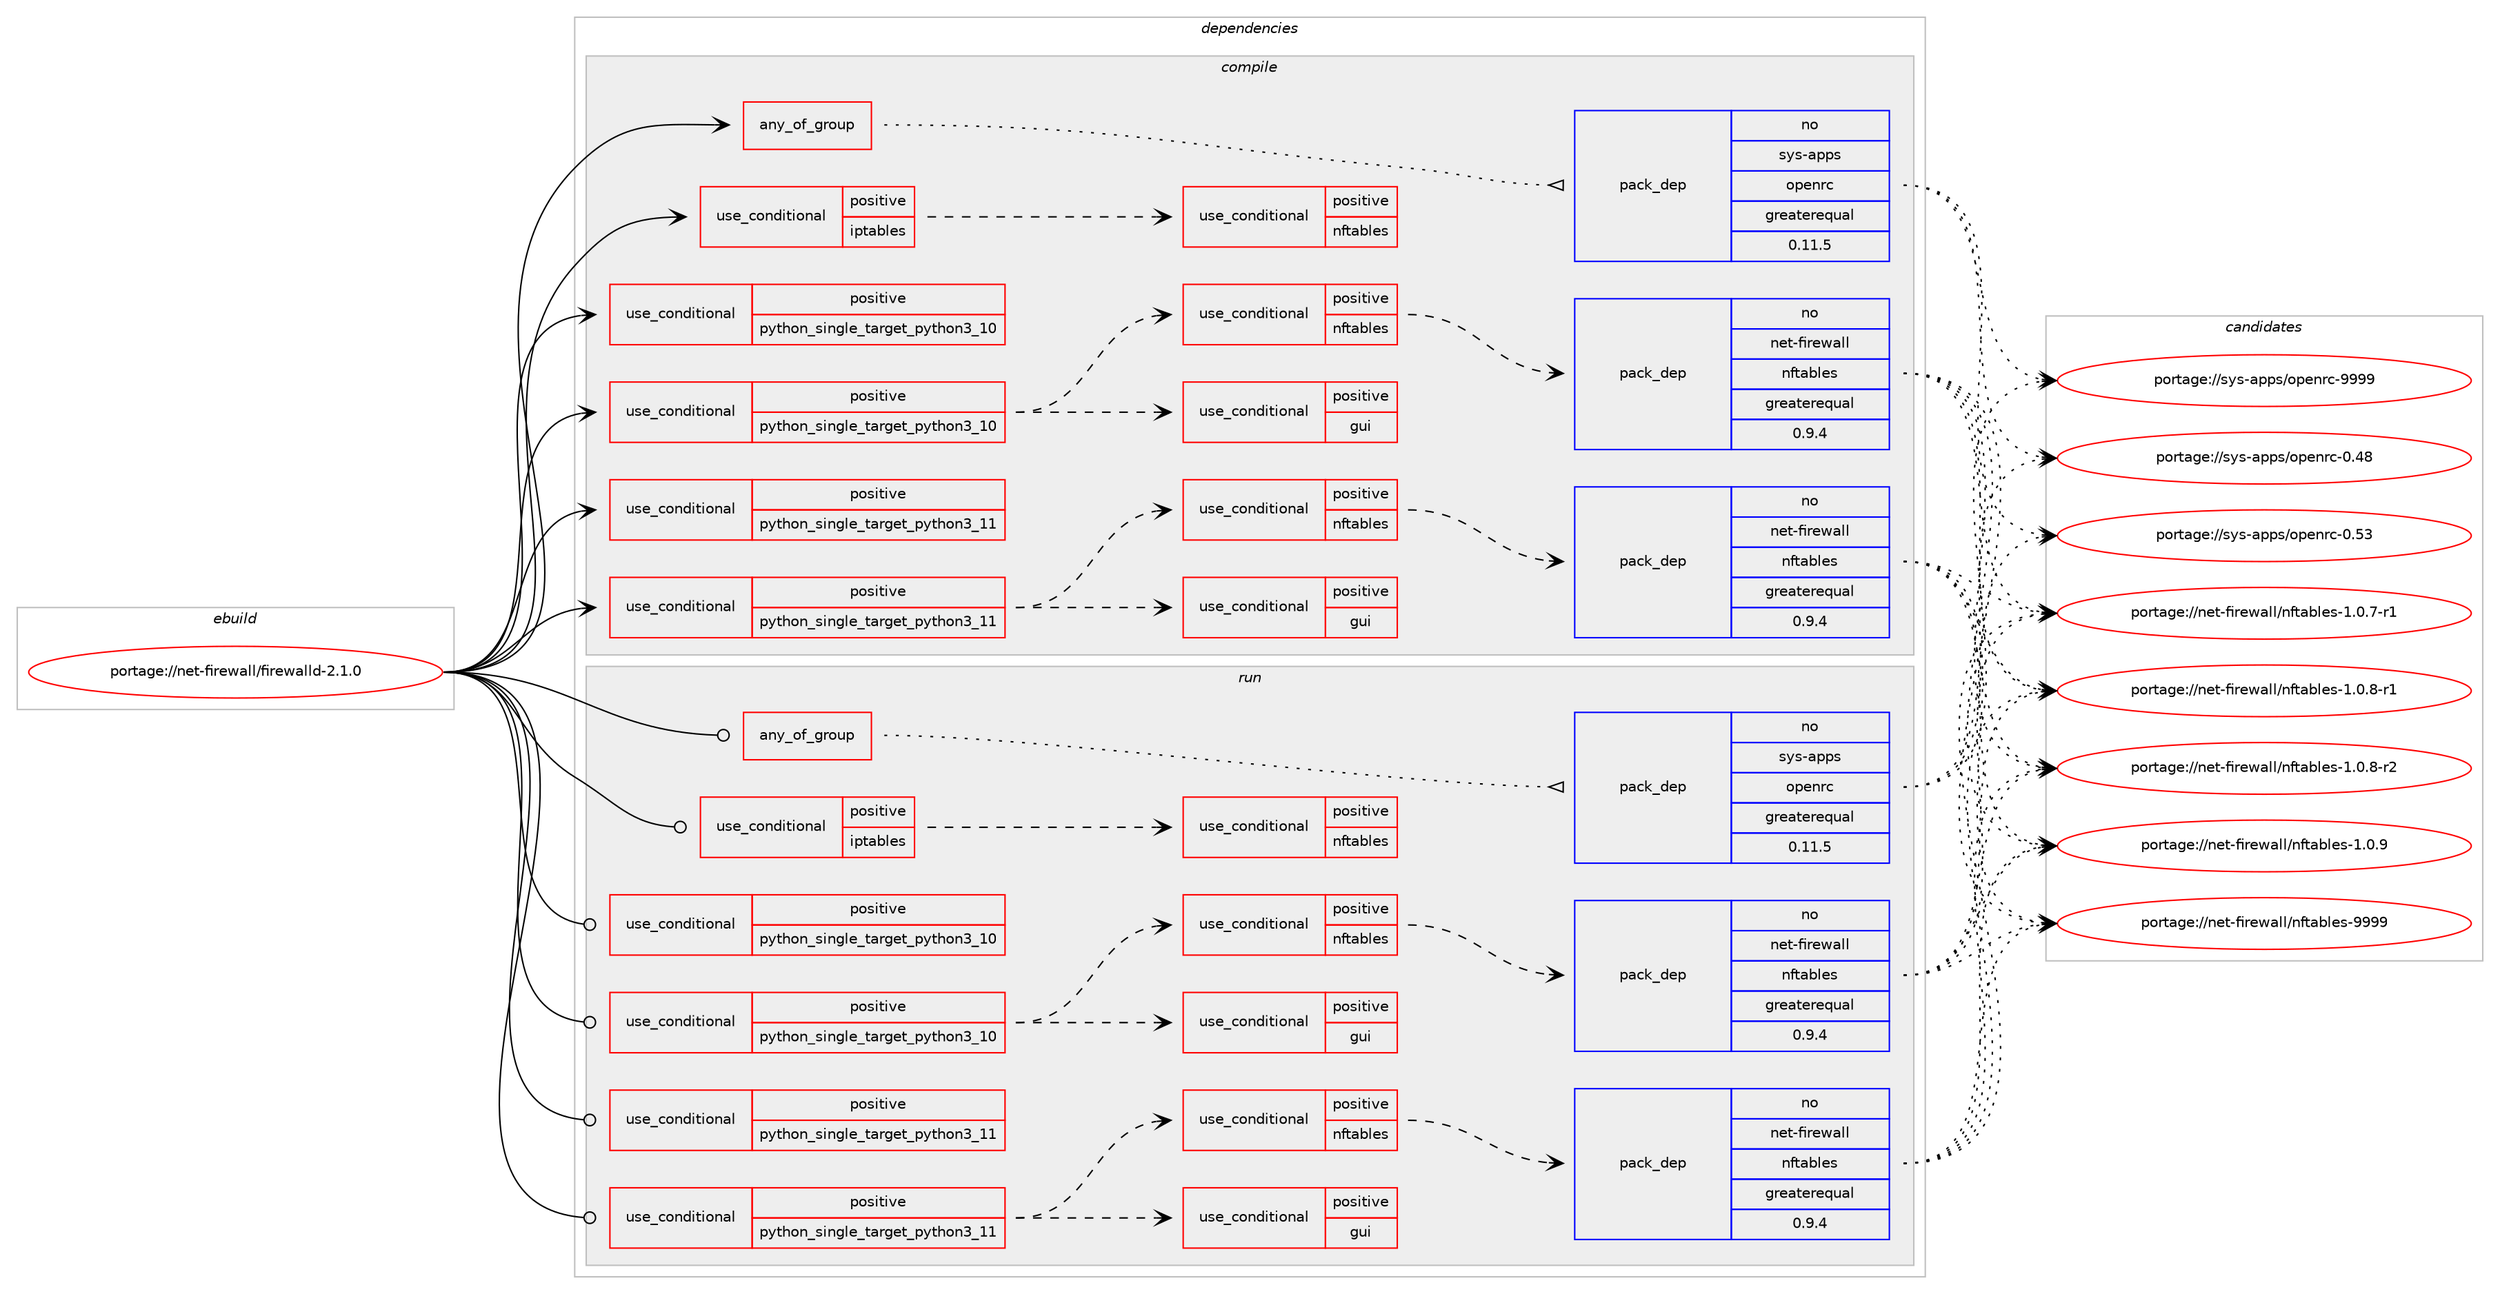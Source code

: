 digraph prolog {

# *************
# Graph options
# *************

newrank=true;
concentrate=true;
compound=true;
graph [rankdir=LR,fontname=Helvetica,fontsize=10,ranksep=1.5];#, ranksep=2.5, nodesep=0.2];
edge  [arrowhead=vee];
node  [fontname=Helvetica,fontsize=10];

# **********
# The ebuild
# **********

subgraph cluster_leftcol {
color=gray;
rank=same;
label=<<i>ebuild</i>>;
id [label="portage://net-firewall/firewalld-2.1.0", color=red, width=4, href="../net-firewall/firewalld-2.1.0.svg"];
}

# ****************
# The dependencies
# ****************

subgraph cluster_midcol {
color=gray;
label=<<i>dependencies</i>>;
subgraph cluster_compile {
fillcolor="#eeeeee";
style=filled;
label=<<i>compile</i>>;
subgraph any20 {
dependency2125 [label=<<TABLE BORDER="0" CELLBORDER="1" CELLSPACING="0" CELLPADDING="4"><TR><TD CELLPADDING="10">any_of_group</TD></TR></TABLE>>, shape=none, color=red];subgraph pack370 {
dependency2126 [label=<<TABLE BORDER="0" CELLBORDER="1" CELLSPACING="0" CELLPADDING="4" WIDTH="220"><TR><TD ROWSPAN="6" CELLPADDING="30">pack_dep</TD></TR><TR><TD WIDTH="110">no</TD></TR><TR><TD>sys-apps</TD></TR><TR><TD>openrc</TD></TR><TR><TD>greaterequal</TD></TR><TR><TD>0.11.5</TD></TR></TABLE>>, shape=none, color=blue];
}
dependency2125:e -> dependency2126:w [weight=20,style="dotted",arrowhead="oinv"];
# *** BEGIN UNKNOWN DEPENDENCY TYPE (TODO) ***
# dependency2125 -> package_dependency(portage://net-firewall/firewalld-2.1.0,install,no,sys-apps,systemd,none,[,,],[],[])
# *** END UNKNOWN DEPENDENCY TYPE (TODO) ***

}
id:e -> dependency2125:w [weight=20,style="solid",arrowhead="vee"];
subgraph cond1736 {
dependency2127 [label=<<TABLE BORDER="0" CELLBORDER="1" CELLSPACING="0" CELLPADDING="4"><TR><TD ROWSPAN="3" CELLPADDING="10">use_conditional</TD></TR><TR><TD>positive</TD></TR><TR><TD>iptables</TD></TR></TABLE>>, shape=none, color=red];
# *** BEGIN UNKNOWN DEPENDENCY TYPE (TODO) ***
# dependency2127 -> package_dependency(portage://net-firewall/firewalld-2.1.0,install,no,net-firewall,iptables,none,[,,],[],[use(enable(ipv6),positive)])
# *** END UNKNOWN DEPENDENCY TYPE (TODO) ***

# *** BEGIN UNKNOWN DEPENDENCY TYPE (TODO) ***
# dependency2127 -> package_dependency(portage://net-firewall/firewalld-2.1.0,install,no,net-firewall,ebtables,none,[,,],[],[])
# *** END UNKNOWN DEPENDENCY TYPE (TODO) ***

# *** BEGIN UNKNOWN DEPENDENCY TYPE (TODO) ***
# dependency2127 -> package_dependency(portage://net-firewall/firewalld-2.1.0,install,no,net-firewall,ipset,none,[,,],[],[])
# *** END UNKNOWN DEPENDENCY TYPE (TODO) ***

subgraph cond1737 {
dependency2128 [label=<<TABLE BORDER="0" CELLBORDER="1" CELLSPACING="0" CELLPADDING="4"><TR><TD ROWSPAN="3" CELLPADDING="10">use_conditional</TD></TR><TR><TD>positive</TD></TR><TR><TD>nftables</TD></TR></TABLE>>, shape=none, color=red];
# *** BEGIN UNKNOWN DEPENDENCY TYPE (TODO) ***
# dependency2128 -> package_dependency(portage://net-firewall/firewalld-2.1.0,install,no,net-firewall,nftables,none,[,,],[],[use(enable(xtables),positive)])
# *** END UNKNOWN DEPENDENCY TYPE (TODO) ***

}
dependency2127:e -> dependency2128:w [weight=20,style="dashed",arrowhead="vee"];
}
id:e -> dependency2127:w [weight=20,style="solid",arrowhead="vee"];
subgraph cond1738 {
dependency2129 [label=<<TABLE BORDER="0" CELLBORDER="1" CELLSPACING="0" CELLPADDING="4"><TR><TD ROWSPAN="3" CELLPADDING="10">use_conditional</TD></TR><TR><TD>positive</TD></TR><TR><TD>python_single_target_python3_10</TD></TR></TABLE>>, shape=none, color=red];
# *** BEGIN UNKNOWN DEPENDENCY TYPE (TODO) ***
# dependency2129 -> package_dependency(portage://net-firewall/firewalld-2.1.0,install,no,dev-lang,python,none,[,,],[slot(3.10)],[])
# *** END UNKNOWN DEPENDENCY TYPE (TODO) ***

}
id:e -> dependency2129:w [weight=20,style="solid",arrowhead="vee"];
subgraph cond1739 {
dependency2130 [label=<<TABLE BORDER="0" CELLBORDER="1" CELLSPACING="0" CELLPADDING="4"><TR><TD ROWSPAN="3" CELLPADDING="10">use_conditional</TD></TR><TR><TD>positive</TD></TR><TR><TD>python_single_target_python3_10</TD></TR></TABLE>>, shape=none, color=red];
# *** BEGIN UNKNOWN DEPENDENCY TYPE (TODO) ***
# dependency2130 -> package_dependency(portage://net-firewall/firewalld-2.1.0,install,no,dev-python,dbus-python,none,[,,],[],[use(enable(python_targets_python3_10),negative)])
# *** END UNKNOWN DEPENDENCY TYPE (TODO) ***

# *** BEGIN UNKNOWN DEPENDENCY TYPE (TODO) ***
# dependency2130 -> package_dependency(portage://net-firewall/firewalld-2.1.0,install,no,dev-python,pygobject,none,[,,],[slot(3)],[use(enable(python_targets_python3_10),negative)])
# *** END UNKNOWN DEPENDENCY TYPE (TODO) ***

subgraph cond1740 {
dependency2131 [label=<<TABLE BORDER="0" CELLBORDER="1" CELLSPACING="0" CELLPADDING="4"><TR><TD ROWSPAN="3" CELLPADDING="10">use_conditional</TD></TR><TR><TD>positive</TD></TR><TR><TD>gui</TD></TR></TABLE>>, shape=none, color=red];
# *** BEGIN UNKNOWN DEPENDENCY TYPE (TODO) ***
# dependency2131 -> package_dependency(portage://net-firewall/firewalld-2.1.0,install,no,x11-libs,gtk+,none,[,,],[slot(3)],[])
# *** END UNKNOWN DEPENDENCY TYPE (TODO) ***

# *** BEGIN UNKNOWN DEPENDENCY TYPE (TODO) ***
# dependency2131 -> package_dependency(portage://net-firewall/firewalld-2.1.0,install,no,dev-python,PyQt5,none,[,,],[],[use(enable(gui),none),use(enable(widgets),none),use(enable(python_targets_python3_10),negative)])
# *** END UNKNOWN DEPENDENCY TYPE (TODO) ***

}
dependency2130:e -> dependency2131:w [weight=20,style="dashed",arrowhead="vee"];
subgraph cond1741 {
dependency2132 [label=<<TABLE BORDER="0" CELLBORDER="1" CELLSPACING="0" CELLPADDING="4"><TR><TD ROWSPAN="3" CELLPADDING="10">use_conditional</TD></TR><TR><TD>positive</TD></TR><TR><TD>nftables</TD></TR></TABLE>>, shape=none, color=red];
subgraph pack371 {
dependency2133 [label=<<TABLE BORDER="0" CELLBORDER="1" CELLSPACING="0" CELLPADDING="4" WIDTH="220"><TR><TD ROWSPAN="6" CELLPADDING="30">pack_dep</TD></TR><TR><TD WIDTH="110">no</TD></TR><TR><TD>net-firewall</TD></TR><TR><TD>nftables</TD></TR><TR><TD>greaterequal</TD></TR><TR><TD>0.9.4</TD></TR></TABLE>>, shape=none, color=blue];
}
dependency2132:e -> dependency2133:w [weight=20,style="dashed",arrowhead="vee"];
}
dependency2130:e -> dependency2132:w [weight=20,style="dashed",arrowhead="vee"];
}
id:e -> dependency2130:w [weight=20,style="solid",arrowhead="vee"];
subgraph cond1742 {
dependency2134 [label=<<TABLE BORDER="0" CELLBORDER="1" CELLSPACING="0" CELLPADDING="4"><TR><TD ROWSPAN="3" CELLPADDING="10">use_conditional</TD></TR><TR><TD>positive</TD></TR><TR><TD>python_single_target_python3_11</TD></TR></TABLE>>, shape=none, color=red];
# *** BEGIN UNKNOWN DEPENDENCY TYPE (TODO) ***
# dependency2134 -> package_dependency(portage://net-firewall/firewalld-2.1.0,install,no,dev-lang,python,none,[,,],[slot(3.11)],[])
# *** END UNKNOWN DEPENDENCY TYPE (TODO) ***

}
id:e -> dependency2134:w [weight=20,style="solid",arrowhead="vee"];
subgraph cond1743 {
dependency2135 [label=<<TABLE BORDER="0" CELLBORDER="1" CELLSPACING="0" CELLPADDING="4"><TR><TD ROWSPAN="3" CELLPADDING="10">use_conditional</TD></TR><TR><TD>positive</TD></TR><TR><TD>python_single_target_python3_11</TD></TR></TABLE>>, shape=none, color=red];
# *** BEGIN UNKNOWN DEPENDENCY TYPE (TODO) ***
# dependency2135 -> package_dependency(portage://net-firewall/firewalld-2.1.0,install,no,dev-python,dbus-python,none,[,,],[],[use(enable(python_targets_python3_11),negative)])
# *** END UNKNOWN DEPENDENCY TYPE (TODO) ***

# *** BEGIN UNKNOWN DEPENDENCY TYPE (TODO) ***
# dependency2135 -> package_dependency(portage://net-firewall/firewalld-2.1.0,install,no,dev-python,pygobject,none,[,,],[slot(3)],[use(enable(python_targets_python3_11),negative)])
# *** END UNKNOWN DEPENDENCY TYPE (TODO) ***

subgraph cond1744 {
dependency2136 [label=<<TABLE BORDER="0" CELLBORDER="1" CELLSPACING="0" CELLPADDING="4"><TR><TD ROWSPAN="3" CELLPADDING="10">use_conditional</TD></TR><TR><TD>positive</TD></TR><TR><TD>gui</TD></TR></TABLE>>, shape=none, color=red];
# *** BEGIN UNKNOWN DEPENDENCY TYPE (TODO) ***
# dependency2136 -> package_dependency(portage://net-firewall/firewalld-2.1.0,install,no,x11-libs,gtk+,none,[,,],[slot(3)],[])
# *** END UNKNOWN DEPENDENCY TYPE (TODO) ***

# *** BEGIN UNKNOWN DEPENDENCY TYPE (TODO) ***
# dependency2136 -> package_dependency(portage://net-firewall/firewalld-2.1.0,install,no,dev-python,PyQt5,none,[,,],[],[use(enable(gui),none),use(enable(widgets),none),use(enable(python_targets_python3_11),negative)])
# *** END UNKNOWN DEPENDENCY TYPE (TODO) ***

}
dependency2135:e -> dependency2136:w [weight=20,style="dashed",arrowhead="vee"];
subgraph cond1745 {
dependency2137 [label=<<TABLE BORDER="0" CELLBORDER="1" CELLSPACING="0" CELLPADDING="4"><TR><TD ROWSPAN="3" CELLPADDING="10">use_conditional</TD></TR><TR><TD>positive</TD></TR><TR><TD>nftables</TD></TR></TABLE>>, shape=none, color=red];
subgraph pack372 {
dependency2138 [label=<<TABLE BORDER="0" CELLBORDER="1" CELLSPACING="0" CELLPADDING="4" WIDTH="220"><TR><TD ROWSPAN="6" CELLPADDING="30">pack_dep</TD></TR><TR><TD WIDTH="110">no</TD></TR><TR><TD>net-firewall</TD></TR><TR><TD>nftables</TD></TR><TR><TD>greaterequal</TD></TR><TR><TD>0.9.4</TD></TR></TABLE>>, shape=none, color=blue];
}
dependency2137:e -> dependency2138:w [weight=20,style="dashed",arrowhead="vee"];
}
dependency2135:e -> dependency2137:w [weight=20,style="dashed",arrowhead="vee"];
}
id:e -> dependency2135:w [weight=20,style="solid",arrowhead="vee"];
# *** BEGIN UNKNOWN DEPENDENCY TYPE (TODO) ***
# id -> package_dependency(portage://net-firewall/firewalld-2.1.0,install,no,dev-libs,glib,none,[,,],[slot(2)],[])
# *** END UNKNOWN DEPENDENCY TYPE (TODO) ***

}
subgraph cluster_compileandrun {
fillcolor="#eeeeee";
style=filled;
label=<<i>compile and run</i>>;
}
subgraph cluster_run {
fillcolor="#eeeeee";
style=filled;
label=<<i>run</i>>;
subgraph any21 {
dependency2139 [label=<<TABLE BORDER="0" CELLBORDER="1" CELLSPACING="0" CELLPADDING="4"><TR><TD CELLPADDING="10">any_of_group</TD></TR></TABLE>>, shape=none, color=red];subgraph pack373 {
dependency2140 [label=<<TABLE BORDER="0" CELLBORDER="1" CELLSPACING="0" CELLPADDING="4" WIDTH="220"><TR><TD ROWSPAN="6" CELLPADDING="30">pack_dep</TD></TR><TR><TD WIDTH="110">no</TD></TR><TR><TD>sys-apps</TD></TR><TR><TD>openrc</TD></TR><TR><TD>greaterequal</TD></TR><TR><TD>0.11.5</TD></TR></TABLE>>, shape=none, color=blue];
}
dependency2139:e -> dependency2140:w [weight=20,style="dotted",arrowhead="oinv"];
# *** BEGIN UNKNOWN DEPENDENCY TYPE (TODO) ***
# dependency2139 -> package_dependency(portage://net-firewall/firewalld-2.1.0,run,no,sys-apps,systemd,none,[,,],[],[])
# *** END UNKNOWN DEPENDENCY TYPE (TODO) ***

}
id:e -> dependency2139:w [weight=20,style="solid",arrowhead="odot"];
subgraph cond1746 {
dependency2141 [label=<<TABLE BORDER="0" CELLBORDER="1" CELLSPACING="0" CELLPADDING="4"><TR><TD ROWSPAN="3" CELLPADDING="10">use_conditional</TD></TR><TR><TD>positive</TD></TR><TR><TD>iptables</TD></TR></TABLE>>, shape=none, color=red];
# *** BEGIN UNKNOWN DEPENDENCY TYPE (TODO) ***
# dependency2141 -> package_dependency(portage://net-firewall/firewalld-2.1.0,run,no,net-firewall,iptables,none,[,,],[],[use(enable(ipv6),positive)])
# *** END UNKNOWN DEPENDENCY TYPE (TODO) ***

# *** BEGIN UNKNOWN DEPENDENCY TYPE (TODO) ***
# dependency2141 -> package_dependency(portage://net-firewall/firewalld-2.1.0,run,no,net-firewall,ebtables,none,[,,],[],[])
# *** END UNKNOWN DEPENDENCY TYPE (TODO) ***

# *** BEGIN UNKNOWN DEPENDENCY TYPE (TODO) ***
# dependency2141 -> package_dependency(portage://net-firewall/firewalld-2.1.0,run,no,net-firewall,ipset,none,[,,],[],[])
# *** END UNKNOWN DEPENDENCY TYPE (TODO) ***

subgraph cond1747 {
dependency2142 [label=<<TABLE BORDER="0" CELLBORDER="1" CELLSPACING="0" CELLPADDING="4"><TR><TD ROWSPAN="3" CELLPADDING="10">use_conditional</TD></TR><TR><TD>positive</TD></TR><TR><TD>nftables</TD></TR></TABLE>>, shape=none, color=red];
# *** BEGIN UNKNOWN DEPENDENCY TYPE (TODO) ***
# dependency2142 -> package_dependency(portage://net-firewall/firewalld-2.1.0,run,no,net-firewall,nftables,none,[,,],[],[use(enable(xtables),positive)])
# *** END UNKNOWN DEPENDENCY TYPE (TODO) ***

}
dependency2141:e -> dependency2142:w [weight=20,style="dashed",arrowhead="vee"];
}
id:e -> dependency2141:w [weight=20,style="solid",arrowhead="odot"];
subgraph cond1748 {
dependency2143 [label=<<TABLE BORDER="0" CELLBORDER="1" CELLSPACING="0" CELLPADDING="4"><TR><TD ROWSPAN="3" CELLPADDING="10">use_conditional</TD></TR><TR><TD>positive</TD></TR><TR><TD>python_single_target_python3_10</TD></TR></TABLE>>, shape=none, color=red];
# *** BEGIN UNKNOWN DEPENDENCY TYPE (TODO) ***
# dependency2143 -> package_dependency(portage://net-firewall/firewalld-2.1.0,run,no,dev-lang,python,none,[,,],[slot(3.10)],[])
# *** END UNKNOWN DEPENDENCY TYPE (TODO) ***

}
id:e -> dependency2143:w [weight=20,style="solid",arrowhead="odot"];
subgraph cond1749 {
dependency2144 [label=<<TABLE BORDER="0" CELLBORDER="1" CELLSPACING="0" CELLPADDING="4"><TR><TD ROWSPAN="3" CELLPADDING="10">use_conditional</TD></TR><TR><TD>positive</TD></TR><TR><TD>python_single_target_python3_10</TD></TR></TABLE>>, shape=none, color=red];
# *** BEGIN UNKNOWN DEPENDENCY TYPE (TODO) ***
# dependency2144 -> package_dependency(portage://net-firewall/firewalld-2.1.0,run,no,dev-python,dbus-python,none,[,,],[],[use(enable(python_targets_python3_10),negative)])
# *** END UNKNOWN DEPENDENCY TYPE (TODO) ***

# *** BEGIN UNKNOWN DEPENDENCY TYPE (TODO) ***
# dependency2144 -> package_dependency(portage://net-firewall/firewalld-2.1.0,run,no,dev-python,pygobject,none,[,,],[slot(3)],[use(enable(python_targets_python3_10),negative)])
# *** END UNKNOWN DEPENDENCY TYPE (TODO) ***

subgraph cond1750 {
dependency2145 [label=<<TABLE BORDER="0" CELLBORDER="1" CELLSPACING="0" CELLPADDING="4"><TR><TD ROWSPAN="3" CELLPADDING="10">use_conditional</TD></TR><TR><TD>positive</TD></TR><TR><TD>gui</TD></TR></TABLE>>, shape=none, color=red];
# *** BEGIN UNKNOWN DEPENDENCY TYPE (TODO) ***
# dependency2145 -> package_dependency(portage://net-firewall/firewalld-2.1.0,run,no,x11-libs,gtk+,none,[,,],[slot(3)],[])
# *** END UNKNOWN DEPENDENCY TYPE (TODO) ***

# *** BEGIN UNKNOWN DEPENDENCY TYPE (TODO) ***
# dependency2145 -> package_dependency(portage://net-firewall/firewalld-2.1.0,run,no,dev-python,PyQt5,none,[,,],[],[use(enable(gui),none),use(enable(widgets),none),use(enable(python_targets_python3_10),negative)])
# *** END UNKNOWN DEPENDENCY TYPE (TODO) ***

}
dependency2144:e -> dependency2145:w [weight=20,style="dashed",arrowhead="vee"];
subgraph cond1751 {
dependency2146 [label=<<TABLE BORDER="0" CELLBORDER="1" CELLSPACING="0" CELLPADDING="4"><TR><TD ROWSPAN="3" CELLPADDING="10">use_conditional</TD></TR><TR><TD>positive</TD></TR><TR><TD>nftables</TD></TR></TABLE>>, shape=none, color=red];
subgraph pack374 {
dependency2147 [label=<<TABLE BORDER="0" CELLBORDER="1" CELLSPACING="0" CELLPADDING="4" WIDTH="220"><TR><TD ROWSPAN="6" CELLPADDING="30">pack_dep</TD></TR><TR><TD WIDTH="110">no</TD></TR><TR><TD>net-firewall</TD></TR><TR><TD>nftables</TD></TR><TR><TD>greaterequal</TD></TR><TR><TD>0.9.4</TD></TR></TABLE>>, shape=none, color=blue];
}
dependency2146:e -> dependency2147:w [weight=20,style="dashed",arrowhead="vee"];
}
dependency2144:e -> dependency2146:w [weight=20,style="dashed",arrowhead="vee"];
}
id:e -> dependency2144:w [weight=20,style="solid",arrowhead="odot"];
subgraph cond1752 {
dependency2148 [label=<<TABLE BORDER="0" CELLBORDER="1" CELLSPACING="0" CELLPADDING="4"><TR><TD ROWSPAN="3" CELLPADDING="10">use_conditional</TD></TR><TR><TD>positive</TD></TR><TR><TD>python_single_target_python3_11</TD></TR></TABLE>>, shape=none, color=red];
# *** BEGIN UNKNOWN DEPENDENCY TYPE (TODO) ***
# dependency2148 -> package_dependency(portage://net-firewall/firewalld-2.1.0,run,no,dev-lang,python,none,[,,],[slot(3.11)],[])
# *** END UNKNOWN DEPENDENCY TYPE (TODO) ***

}
id:e -> dependency2148:w [weight=20,style="solid",arrowhead="odot"];
subgraph cond1753 {
dependency2149 [label=<<TABLE BORDER="0" CELLBORDER="1" CELLSPACING="0" CELLPADDING="4"><TR><TD ROWSPAN="3" CELLPADDING="10">use_conditional</TD></TR><TR><TD>positive</TD></TR><TR><TD>python_single_target_python3_11</TD></TR></TABLE>>, shape=none, color=red];
# *** BEGIN UNKNOWN DEPENDENCY TYPE (TODO) ***
# dependency2149 -> package_dependency(portage://net-firewall/firewalld-2.1.0,run,no,dev-python,dbus-python,none,[,,],[],[use(enable(python_targets_python3_11),negative)])
# *** END UNKNOWN DEPENDENCY TYPE (TODO) ***

# *** BEGIN UNKNOWN DEPENDENCY TYPE (TODO) ***
# dependency2149 -> package_dependency(portage://net-firewall/firewalld-2.1.0,run,no,dev-python,pygobject,none,[,,],[slot(3)],[use(enable(python_targets_python3_11),negative)])
# *** END UNKNOWN DEPENDENCY TYPE (TODO) ***

subgraph cond1754 {
dependency2150 [label=<<TABLE BORDER="0" CELLBORDER="1" CELLSPACING="0" CELLPADDING="4"><TR><TD ROWSPAN="3" CELLPADDING="10">use_conditional</TD></TR><TR><TD>positive</TD></TR><TR><TD>gui</TD></TR></TABLE>>, shape=none, color=red];
# *** BEGIN UNKNOWN DEPENDENCY TYPE (TODO) ***
# dependency2150 -> package_dependency(portage://net-firewall/firewalld-2.1.0,run,no,x11-libs,gtk+,none,[,,],[slot(3)],[])
# *** END UNKNOWN DEPENDENCY TYPE (TODO) ***

# *** BEGIN UNKNOWN DEPENDENCY TYPE (TODO) ***
# dependency2150 -> package_dependency(portage://net-firewall/firewalld-2.1.0,run,no,dev-python,PyQt5,none,[,,],[],[use(enable(gui),none),use(enable(widgets),none),use(enable(python_targets_python3_11),negative)])
# *** END UNKNOWN DEPENDENCY TYPE (TODO) ***

}
dependency2149:e -> dependency2150:w [weight=20,style="dashed",arrowhead="vee"];
subgraph cond1755 {
dependency2151 [label=<<TABLE BORDER="0" CELLBORDER="1" CELLSPACING="0" CELLPADDING="4"><TR><TD ROWSPAN="3" CELLPADDING="10">use_conditional</TD></TR><TR><TD>positive</TD></TR><TR><TD>nftables</TD></TR></TABLE>>, shape=none, color=red];
subgraph pack375 {
dependency2152 [label=<<TABLE BORDER="0" CELLBORDER="1" CELLSPACING="0" CELLPADDING="4" WIDTH="220"><TR><TD ROWSPAN="6" CELLPADDING="30">pack_dep</TD></TR><TR><TD WIDTH="110">no</TD></TR><TR><TD>net-firewall</TD></TR><TR><TD>nftables</TD></TR><TR><TD>greaterequal</TD></TR><TR><TD>0.9.4</TD></TR></TABLE>>, shape=none, color=blue];
}
dependency2151:e -> dependency2152:w [weight=20,style="dashed",arrowhead="vee"];
}
dependency2149:e -> dependency2151:w [weight=20,style="dashed",arrowhead="vee"];
}
id:e -> dependency2149:w [weight=20,style="solid",arrowhead="odot"];
}
}

# **************
# The candidates
# **************

subgraph cluster_choices {
rank=same;
color=gray;
label=<<i>candidates</i>>;

subgraph choice370 {
color=black;
nodesep=1;
choice115121115459711211211547111112101110114994548465256 [label="portage://sys-apps/openrc-0.48", color=red, width=4,href="../sys-apps/openrc-0.48.svg"];
choice115121115459711211211547111112101110114994548465351 [label="portage://sys-apps/openrc-0.53", color=red, width=4,href="../sys-apps/openrc-0.53.svg"];
choice115121115459711211211547111112101110114994557575757 [label="portage://sys-apps/openrc-9999", color=red, width=4,href="../sys-apps/openrc-9999.svg"];
dependency2126:e -> choice115121115459711211211547111112101110114994548465256:w [style=dotted,weight="100"];
dependency2126:e -> choice115121115459711211211547111112101110114994548465351:w [style=dotted,weight="100"];
dependency2126:e -> choice115121115459711211211547111112101110114994557575757:w [style=dotted,weight="100"];
}
subgraph choice371 {
color=black;
nodesep=1;
choice11010111645102105114101119971081084711010211697981081011154549464846554511449 [label="portage://net-firewall/nftables-1.0.7-r1", color=red, width=4,href="../net-firewall/nftables-1.0.7-r1.svg"];
choice11010111645102105114101119971081084711010211697981081011154549464846564511449 [label="portage://net-firewall/nftables-1.0.8-r1", color=red, width=4,href="../net-firewall/nftables-1.0.8-r1.svg"];
choice11010111645102105114101119971081084711010211697981081011154549464846564511450 [label="portage://net-firewall/nftables-1.0.8-r2", color=red, width=4,href="../net-firewall/nftables-1.0.8-r2.svg"];
choice1101011164510210511410111997108108471101021169798108101115454946484657 [label="portage://net-firewall/nftables-1.0.9", color=red, width=4,href="../net-firewall/nftables-1.0.9.svg"];
choice11010111645102105114101119971081084711010211697981081011154557575757 [label="portage://net-firewall/nftables-9999", color=red, width=4,href="../net-firewall/nftables-9999.svg"];
dependency2133:e -> choice11010111645102105114101119971081084711010211697981081011154549464846554511449:w [style=dotted,weight="100"];
dependency2133:e -> choice11010111645102105114101119971081084711010211697981081011154549464846564511449:w [style=dotted,weight="100"];
dependency2133:e -> choice11010111645102105114101119971081084711010211697981081011154549464846564511450:w [style=dotted,weight="100"];
dependency2133:e -> choice1101011164510210511410111997108108471101021169798108101115454946484657:w [style=dotted,weight="100"];
dependency2133:e -> choice11010111645102105114101119971081084711010211697981081011154557575757:w [style=dotted,weight="100"];
}
subgraph choice372 {
color=black;
nodesep=1;
choice11010111645102105114101119971081084711010211697981081011154549464846554511449 [label="portage://net-firewall/nftables-1.0.7-r1", color=red, width=4,href="../net-firewall/nftables-1.0.7-r1.svg"];
choice11010111645102105114101119971081084711010211697981081011154549464846564511449 [label="portage://net-firewall/nftables-1.0.8-r1", color=red, width=4,href="../net-firewall/nftables-1.0.8-r1.svg"];
choice11010111645102105114101119971081084711010211697981081011154549464846564511450 [label="portage://net-firewall/nftables-1.0.8-r2", color=red, width=4,href="../net-firewall/nftables-1.0.8-r2.svg"];
choice1101011164510210511410111997108108471101021169798108101115454946484657 [label="portage://net-firewall/nftables-1.0.9", color=red, width=4,href="../net-firewall/nftables-1.0.9.svg"];
choice11010111645102105114101119971081084711010211697981081011154557575757 [label="portage://net-firewall/nftables-9999", color=red, width=4,href="../net-firewall/nftables-9999.svg"];
dependency2138:e -> choice11010111645102105114101119971081084711010211697981081011154549464846554511449:w [style=dotted,weight="100"];
dependency2138:e -> choice11010111645102105114101119971081084711010211697981081011154549464846564511449:w [style=dotted,weight="100"];
dependency2138:e -> choice11010111645102105114101119971081084711010211697981081011154549464846564511450:w [style=dotted,weight="100"];
dependency2138:e -> choice1101011164510210511410111997108108471101021169798108101115454946484657:w [style=dotted,weight="100"];
dependency2138:e -> choice11010111645102105114101119971081084711010211697981081011154557575757:w [style=dotted,weight="100"];
}
subgraph choice373 {
color=black;
nodesep=1;
choice115121115459711211211547111112101110114994548465256 [label="portage://sys-apps/openrc-0.48", color=red, width=4,href="../sys-apps/openrc-0.48.svg"];
choice115121115459711211211547111112101110114994548465351 [label="portage://sys-apps/openrc-0.53", color=red, width=4,href="../sys-apps/openrc-0.53.svg"];
choice115121115459711211211547111112101110114994557575757 [label="portage://sys-apps/openrc-9999", color=red, width=4,href="../sys-apps/openrc-9999.svg"];
dependency2140:e -> choice115121115459711211211547111112101110114994548465256:w [style=dotted,weight="100"];
dependency2140:e -> choice115121115459711211211547111112101110114994548465351:w [style=dotted,weight="100"];
dependency2140:e -> choice115121115459711211211547111112101110114994557575757:w [style=dotted,weight="100"];
}
subgraph choice374 {
color=black;
nodesep=1;
choice11010111645102105114101119971081084711010211697981081011154549464846554511449 [label="portage://net-firewall/nftables-1.0.7-r1", color=red, width=4,href="../net-firewall/nftables-1.0.7-r1.svg"];
choice11010111645102105114101119971081084711010211697981081011154549464846564511449 [label="portage://net-firewall/nftables-1.0.8-r1", color=red, width=4,href="../net-firewall/nftables-1.0.8-r1.svg"];
choice11010111645102105114101119971081084711010211697981081011154549464846564511450 [label="portage://net-firewall/nftables-1.0.8-r2", color=red, width=4,href="../net-firewall/nftables-1.0.8-r2.svg"];
choice1101011164510210511410111997108108471101021169798108101115454946484657 [label="portage://net-firewall/nftables-1.0.9", color=red, width=4,href="../net-firewall/nftables-1.0.9.svg"];
choice11010111645102105114101119971081084711010211697981081011154557575757 [label="portage://net-firewall/nftables-9999", color=red, width=4,href="../net-firewall/nftables-9999.svg"];
dependency2147:e -> choice11010111645102105114101119971081084711010211697981081011154549464846554511449:w [style=dotted,weight="100"];
dependency2147:e -> choice11010111645102105114101119971081084711010211697981081011154549464846564511449:w [style=dotted,weight="100"];
dependency2147:e -> choice11010111645102105114101119971081084711010211697981081011154549464846564511450:w [style=dotted,weight="100"];
dependency2147:e -> choice1101011164510210511410111997108108471101021169798108101115454946484657:w [style=dotted,weight="100"];
dependency2147:e -> choice11010111645102105114101119971081084711010211697981081011154557575757:w [style=dotted,weight="100"];
}
subgraph choice375 {
color=black;
nodesep=1;
choice11010111645102105114101119971081084711010211697981081011154549464846554511449 [label="portage://net-firewall/nftables-1.0.7-r1", color=red, width=4,href="../net-firewall/nftables-1.0.7-r1.svg"];
choice11010111645102105114101119971081084711010211697981081011154549464846564511449 [label="portage://net-firewall/nftables-1.0.8-r1", color=red, width=4,href="../net-firewall/nftables-1.0.8-r1.svg"];
choice11010111645102105114101119971081084711010211697981081011154549464846564511450 [label="portage://net-firewall/nftables-1.0.8-r2", color=red, width=4,href="../net-firewall/nftables-1.0.8-r2.svg"];
choice1101011164510210511410111997108108471101021169798108101115454946484657 [label="portage://net-firewall/nftables-1.0.9", color=red, width=4,href="../net-firewall/nftables-1.0.9.svg"];
choice11010111645102105114101119971081084711010211697981081011154557575757 [label="portage://net-firewall/nftables-9999", color=red, width=4,href="../net-firewall/nftables-9999.svg"];
dependency2152:e -> choice11010111645102105114101119971081084711010211697981081011154549464846554511449:w [style=dotted,weight="100"];
dependency2152:e -> choice11010111645102105114101119971081084711010211697981081011154549464846564511449:w [style=dotted,weight="100"];
dependency2152:e -> choice11010111645102105114101119971081084711010211697981081011154549464846564511450:w [style=dotted,weight="100"];
dependency2152:e -> choice1101011164510210511410111997108108471101021169798108101115454946484657:w [style=dotted,weight="100"];
dependency2152:e -> choice11010111645102105114101119971081084711010211697981081011154557575757:w [style=dotted,weight="100"];
}
}

}
